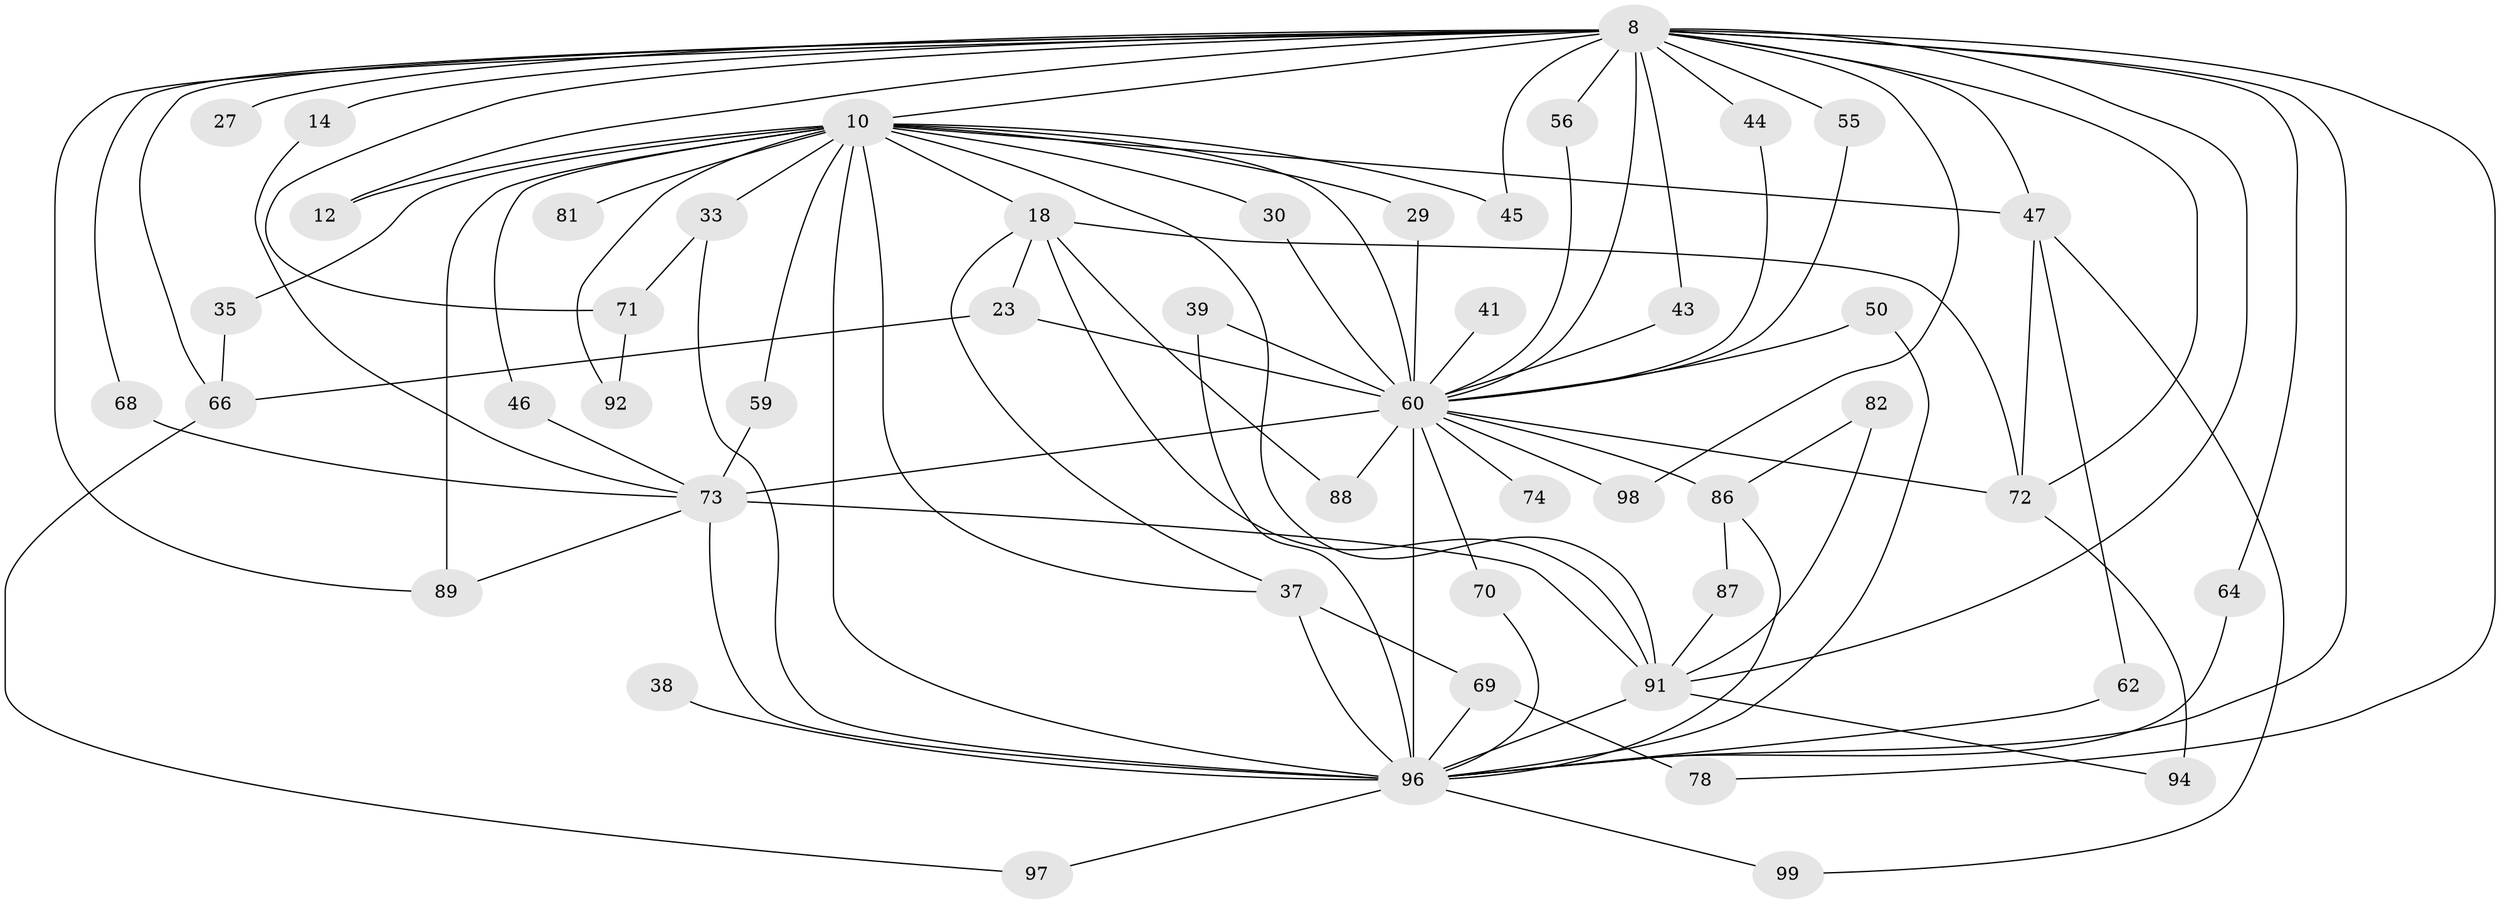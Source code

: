 // original degree distribution, {18: 0.010101010101010102, 22: 0.020202020202020204, 15: 0.020202020202020204, 13: 0.010101010101010102, 23: 0.010101010101010102, 24: 0.010101010101010102, 20: 0.020202020202020204, 8: 0.030303030303030304, 2: 0.5555555555555556, 3: 0.15151515151515152, 5: 0.06060606060606061, 4: 0.08080808080808081, 6: 0.010101010101010102, 7: 0.010101010101010102}
// Generated by graph-tools (version 1.1) at 2025/48/03/04/25 21:48:35]
// undirected, 49 vertices, 97 edges
graph export_dot {
graph [start="1"]
  node [color=gray90,style=filled];
  8 [super="+2"];
  10 [super="+9"];
  12;
  14;
  18;
  23;
  27;
  29;
  30;
  33;
  35;
  37 [super="+16+32"];
  38;
  39;
  41;
  43;
  44;
  45;
  46;
  47 [super="+21"];
  50;
  55;
  56;
  59;
  60 [super="+20+7"];
  62;
  64;
  66 [super="+24"];
  68;
  69 [super="+52"];
  70;
  71 [super="+67"];
  72 [super="+63+51"];
  73 [super="+49+61"];
  74;
  78;
  81;
  82;
  86 [super="+26+84"];
  87;
  88;
  89 [super="+77"];
  91 [super="+90"];
  92;
  94;
  96 [super="+54+95+79+58+65"];
  97;
  98;
  99;
  8 -- 10 [weight=4];
  8 -- 12;
  8 -- 14 [weight=2];
  8 -- 27 [weight=2];
  8 -- 47 [weight=2];
  8 -- 55;
  8 -- 56;
  8 -- 66 [weight=2];
  8 -- 78;
  8 -- 64;
  8 -- 68;
  8 -- 71 [weight=2];
  8 -- 98;
  8 -- 43;
  8 -- 44;
  8 -- 45;
  8 -- 60 [weight=5];
  8 -- 96 [weight=9];
  8 -- 72;
  8 -- 89;
  8 -- 91 [weight=2];
  10 -- 18 [weight=2];
  10 -- 30;
  10 -- 33;
  10 -- 45;
  10 -- 81 [weight=2];
  10 -- 12;
  10 -- 89;
  10 -- 92;
  10 -- 29;
  10 -- 35;
  10 -- 46;
  10 -- 59;
  10 -- 47;
  10 -- 37;
  10 -- 60 [weight=5];
  10 -- 96 [weight=10];
  10 -- 91 [weight=3];
  14 -- 73;
  18 -- 23;
  18 -- 88;
  18 -- 37;
  18 -- 72 [weight=2];
  18 -- 91;
  23 -- 66;
  23 -- 60;
  29 -- 60;
  30 -- 60;
  33 -- 71;
  33 -- 96;
  35 -- 66;
  37 -- 69 [weight=2];
  37 -- 96 [weight=4];
  38 -- 96 [weight=2];
  39 -- 60;
  39 -- 96;
  41 -- 60 [weight=2];
  43 -- 60;
  44 -- 60;
  46 -- 73;
  47 -- 62;
  47 -- 99;
  47 -- 72;
  50 -- 60;
  50 -- 96;
  55 -- 60;
  56 -- 60;
  59 -- 73;
  60 -- 86 [weight=5];
  60 -- 70;
  60 -- 72 [weight=2];
  60 -- 74;
  60 -- 88;
  60 -- 98;
  60 -- 96 [weight=14];
  60 -- 73;
  62 -- 96;
  64 -- 96;
  66 -- 97;
  68 -- 73;
  69 -- 78;
  69 -- 96;
  70 -- 96;
  71 -- 92;
  72 -- 94;
  73 -- 96 [weight=6];
  73 -- 89;
  73 -- 91;
  82 -- 86;
  82 -- 91;
  86 -- 87;
  86 -- 96;
  87 -- 91;
  91 -- 96 [weight=4];
  91 -- 94;
  96 -- 97;
  96 -- 99;
}
